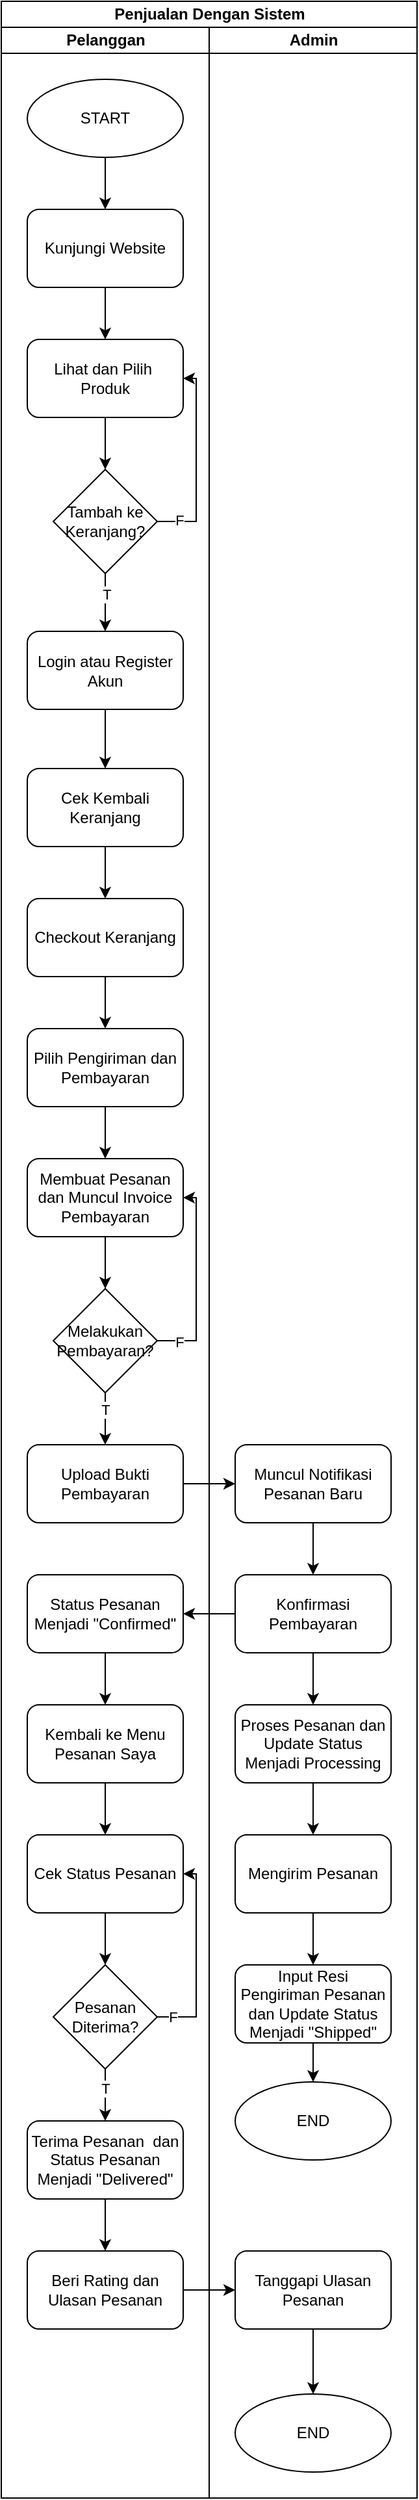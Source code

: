 <mxfile version="27.1.6">
  <diagram name="Page-1" id="dEgAFbbm4MSI8zrmwuXt">
    <mxGraphModel dx="976" dy="544" grid="1" gridSize="10" guides="1" tooltips="1" connect="1" arrows="1" fold="1" page="1" pageScale="1" pageWidth="827" pageHeight="1169" math="0" shadow="0">
      <root>
        <mxCell id="0" />
        <mxCell id="1" parent="0" />
        <mxCell id="hZe7DRyJ5SFJ-O_IEpeI-1" value="Penjualan Dengan Sistem" style="swimlane;childLayout=stackLayout;resizeParent=1;resizeParentMax=0;startSize=20;html=1;" parent="1" vertex="1">
          <mxGeometry x="230" y="40" width="320" height="1920" as="geometry" />
        </mxCell>
        <mxCell id="hZe7DRyJ5SFJ-O_IEpeI-2" value="Pelanggan" style="swimlane;startSize=20;html=1;" parent="hZe7DRyJ5SFJ-O_IEpeI-1" vertex="1">
          <mxGeometry y="20" width="160" height="1900" as="geometry" />
        </mxCell>
        <mxCell id="hZe7DRyJ5SFJ-O_IEpeI-7" style="edgeStyle=orthogonalEdgeStyle;rounded=0;orthogonalLoop=1;jettySize=auto;html=1;exitX=0.5;exitY=1;exitDx=0;exitDy=0;entryX=0.5;entryY=0;entryDx=0;entryDy=0;" parent="hZe7DRyJ5SFJ-O_IEpeI-2" source="hZe7DRyJ5SFJ-O_IEpeI-5" target="hZe7DRyJ5SFJ-O_IEpeI-6" edge="1">
          <mxGeometry relative="1" as="geometry" />
        </mxCell>
        <mxCell id="hZe7DRyJ5SFJ-O_IEpeI-5" value="START" style="ellipse;whiteSpace=wrap;html=1;" parent="hZe7DRyJ5SFJ-O_IEpeI-2" vertex="1">
          <mxGeometry x="20" y="40" width="120" height="60" as="geometry" />
        </mxCell>
        <mxCell id="hZe7DRyJ5SFJ-O_IEpeI-9" style="edgeStyle=orthogonalEdgeStyle;rounded=0;orthogonalLoop=1;jettySize=auto;html=1;exitX=0.5;exitY=1;exitDx=0;exitDy=0;entryX=0.5;entryY=0;entryDx=0;entryDy=0;" parent="hZe7DRyJ5SFJ-O_IEpeI-2" source="hZe7DRyJ5SFJ-O_IEpeI-6" target="hZe7DRyJ5SFJ-O_IEpeI-8" edge="1">
          <mxGeometry relative="1" as="geometry" />
        </mxCell>
        <mxCell id="hZe7DRyJ5SFJ-O_IEpeI-6" value="Kunjungi Website" style="rounded=1;whiteSpace=wrap;html=1;" parent="hZe7DRyJ5SFJ-O_IEpeI-2" vertex="1">
          <mxGeometry x="20.0" y="140" width="120" height="60" as="geometry" />
        </mxCell>
        <mxCell id="hZe7DRyJ5SFJ-O_IEpeI-14" style="edgeStyle=orthogonalEdgeStyle;rounded=0;orthogonalLoop=1;jettySize=auto;html=1;exitX=0.5;exitY=1;exitDx=0;exitDy=0;entryX=0.5;entryY=0;entryDx=0;entryDy=0;" parent="hZe7DRyJ5SFJ-O_IEpeI-2" source="hZe7DRyJ5SFJ-O_IEpeI-8" target="hZe7DRyJ5SFJ-O_IEpeI-12" edge="1">
          <mxGeometry relative="1" as="geometry" />
        </mxCell>
        <mxCell id="hZe7DRyJ5SFJ-O_IEpeI-8" value="Lihat dan Pilih&amp;nbsp; Produk" style="rounded=1;whiteSpace=wrap;html=1;" parent="hZe7DRyJ5SFJ-O_IEpeI-2" vertex="1">
          <mxGeometry x="20.0" y="240" width="120" height="60" as="geometry" />
        </mxCell>
        <mxCell id="hZe7DRyJ5SFJ-O_IEpeI-15" style="edgeStyle=orthogonalEdgeStyle;rounded=0;orthogonalLoop=1;jettySize=auto;html=1;exitX=0.5;exitY=1;exitDx=0;exitDy=0;" parent="hZe7DRyJ5SFJ-O_IEpeI-2" source="hZe7DRyJ5SFJ-O_IEpeI-12" target="hZe7DRyJ5SFJ-O_IEpeI-13" edge="1">
          <mxGeometry relative="1" as="geometry" />
        </mxCell>
        <mxCell id="hZe7DRyJ5SFJ-O_IEpeI-18" value="T" style="edgeLabel;html=1;align=center;verticalAlign=middle;resizable=0;points=[];" parent="hZe7DRyJ5SFJ-O_IEpeI-15" vertex="1" connectable="0">
          <mxGeometry x="-0.288" y="1" relative="1" as="geometry">
            <mxPoint as="offset" />
          </mxGeometry>
        </mxCell>
        <mxCell id="hZe7DRyJ5SFJ-O_IEpeI-16" style="edgeStyle=orthogonalEdgeStyle;rounded=0;orthogonalLoop=1;jettySize=auto;html=1;exitX=1;exitY=0.5;exitDx=0;exitDy=0;entryX=1;entryY=0.5;entryDx=0;entryDy=0;" parent="hZe7DRyJ5SFJ-O_IEpeI-2" source="hZe7DRyJ5SFJ-O_IEpeI-12" target="hZe7DRyJ5SFJ-O_IEpeI-8" edge="1">
          <mxGeometry relative="1" as="geometry">
            <Array as="points">
              <mxPoint x="150" y="380" />
              <mxPoint x="150" y="270" />
            </Array>
          </mxGeometry>
        </mxCell>
        <mxCell id="hZe7DRyJ5SFJ-O_IEpeI-17" value="F" style="edgeLabel;html=1;align=center;verticalAlign=middle;resizable=0;points=[];" parent="hZe7DRyJ5SFJ-O_IEpeI-16" vertex="1" connectable="0">
          <mxGeometry x="-0.777" y="1" relative="1" as="geometry">
            <mxPoint as="offset" />
          </mxGeometry>
        </mxCell>
        <mxCell id="hZe7DRyJ5SFJ-O_IEpeI-12" value="Tambah ke Keranjang?" style="rhombus;whiteSpace=wrap;html=1;" parent="hZe7DRyJ5SFJ-O_IEpeI-2" vertex="1">
          <mxGeometry x="40.0" y="340" width="80" height="80" as="geometry" />
        </mxCell>
        <mxCell id="hZe7DRyJ5SFJ-O_IEpeI-20" style="edgeStyle=orthogonalEdgeStyle;rounded=0;orthogonalLoop=1;jettySize=auto;html=1;exitX=0.5;exitY=1;exitDx=0;exitDy=0;entryX=0.5;entryY=0;entryDx=0;entryDy=0;" parent="hZe7DRyJ5SFJ-O_IEpeI-2" source="hZe7DRyJ5SFJ-O_IEpeI-13" target="hZe7DRyJ5SFJ-O_IEpeI-19" edge="1">
          <mxGeometry relative="1" as="geometry" />
        </mxCell>
        <mxCell id="hZe7DRyJ5SFJ-O_IEpeI-13" value="Login atau Register Akun" style="rounded=1;whiteSpace=wrap;html=1;" parent="hZe7DRyJ5SFJ-O_IEpeI-2" vertex="1">
          <mxGeometry x="20.0" y="464.5" width="120" height="60" as="geometry" />
        </mxCell>
        <mxCell id="hZe7DRyJ5SFJ-O_IEpeI-22" style="edgeStyle=orthogonalEdgeStyle;rounded=0;orthogonalLoop=1;jettySize=auto;html=1;exitX=0.5;exitY=1;exitDx=0;exitDy=0;" parent="hZe7DRyJ5SFJ-O_IEpeI-2" source="hZe7DRyJ5SFJ-O_IEpeI-19" target="hZe7DRyJ5SFJ-O_IEpeI-21" edge="1">
          <mxGeometry relative="1" as="geometry" />
        </mxCell>
        <mxCell id="hZe7DRyJ5SFJ-O_IEpeI-19" value="Cek Kembali Keranjang" style="rounded=1;whiteSpace=wrap;html=1;" parent="hZe7DRyJ5SFJ-O_IEpeI-2" vertex="1">
          <mxGeometry x="20.0" y="570" width="120" height="60" as="geometry" />
        </mxCell>
        <mxCell id="hZe7DRyJ5SFJ-O_IEpeI-24" style="edgeStyle=orthogonalEdgeStyle;rounded=0;orthogonalLoop=1;jettySize=auto;html=1;exitX=0.5;exitY=1;exitDx=0;exitDy=0;entryX=0.5;entryY=0;entryDx=0;entryDy=0;" parent="hZe7DRyJ5SFJ-O_IEpeI-2" source="hZe7DRyJ5SFJ-O_IEpeI-21" target="hZe7DRyJ5SFJ-O_IEpeI-23" edge="1">
          <mxGeometry relative="1" as="geometry" />
        </mxCell>
        <mxCell id="hZe7DRyJ5SFJ-O_IEpeI-21" value="Checkout Keranjang" style="rounded=1;whiteSpace=wrap;html=1;" parent="hZe7DRyJ5SFJ-O_IEpeI-2" vertex="1">
          <mxGeometry x="20.0" y="670" width="120" height="60" as="geometry" />
        </mxCell>
        <mxCell id="hZe7DRyJ5SFJ-O_IEpeI-26" style="edgeStyle=orthogonalEdgeStyle;rounded=0;orthogonalLoop=1;jettySize=auto;html=1;exitX=0.5;exitY=1;exitDx=0;exitDy=0;entryX=0.5;entryY=0;entryDx=0;entryDy=0;" parent="hZe7DRyJ5SFJ-O_IEpeI-2" source="hZe7DRyJ5SFJ-O_IEpeI-23" target="hZe7DRyJ5SFJ-O_IEpeI-25" edge="1">
          <mxGeometry relative="1" as="geometry" />
        </mxCell>
        <mxCell id="hZe7DRyJ5SFJ-O_IEpeI-23" value="Pilih Pengiriman dan Pembayaran" style="rounded=1;whiteSpace=wrap;html=1;" parent="hZe7DRyJ5SFJ-O_IEpeI-2" vertex="1">
          <mxGeometry x="20.0" y="770" width="120" height="60" as="geometry" />
        </mxCell>
        <mxCell id="hZe7DRyJ5SFJ-O_IEpeI-28" style="edgeStyle=orthogonalEdgeStyle;rounded=0;orthogonalLoop=1;jettySize=auto;html=1;exitX=0.5;exitY=1;exitDx=0;exitDy=0;entryX=0.5;entryY=0;entryDx=0;entryDy=0;" parent="hZe7DRyJ5SFJ-O_IEpeI-2" source="hZe7DRyJ5SFJ-O_IEpeI-25" target="hZe7DRyJ5SFJ-O_IEpeI-27" edge="1">
          <mxGeometry relative="1" as="geometry" />
        </mxCell>
        <mxCell id="hZe7DRyJ5SFJ-O_IEpeI-25" value="Membuat Pesanan dan Muncul Invoice Pembayaran" style="rounded=1;whiteSpace=wrap;html=1;" parent="hZe7DRyJ5SFJ-O_IEpeI-2" vertex="1">
          <mxGeometry x="20.0" y="870" width="120" height="60" as="geometry" />
        </mxCell>
        <mxCell id="hZe7DRyJ5SFJ-O_IEpeI-30" style="edgeStyle=orthogonalEdgeStyle;rounded=0;orthogonalLoop=1;jettySize=auto;html=1;exitX=0.5;exitY=1;exitDx=0;exitDy=0;" parent="hZe7DRyJ5SFJ-O_IEpeI-2" source="hZe7DRyJ5SFJ-O_IEpeI-27" target="hZe7DRyJ5SFJ-O_IEpeI-29" edge="1">
          <mxGeometry relative="1" as="geometry" />
        </mxCell>
        <mxCell id="hZe7DRyJ5SFJ-O_IEpeI-33" value="T" style="edgeLabel;html=1;align=center;verticalAlign=middle;resizable=0;points=[];" parent="hZe7DRyJ5SFJ-O_IEpeI-30" vertex="1" connectable="0">
          <mxGeometry x="-0.361" relative="1" as="geometry">
            <mxPoint as="offset" />
          </mxGeometry>
        </mxCell>
        <mxCell id="hZe7DRyJ5SFJ-O_IEpeI-31" style="edgeStyle=orthogonalEdgeStyle;rounded=0;orthogonalLoop=1;jettySize=auto;html=1;exitX=1;exitY=0.5;exitDx=0;exitDy=0;entryX=1;entryY=0.5;entryDx=0;entryDy=0;" parent="hZe7DRyJ5SFJ-O_IEpeI-2" source="hZe7DRyJ5SFJ-O_IEpeI-27" target="hZe7DRyJ5SFJ-O_IEpeI-25" edge="1">
          <mxGeometry relative="1" as="geometry">
            <Array as="points">
              <mxPoint x="150" y="1010" />
              <mxPoint x="150" y="900" />
            </Array>
          </mxGeometry>
        </mxCell>
        <mxCell id="hZe7DRyJ5SFJ-O_IEpeI-32" value="F" style="edgeLabel;html=1;align=center;verticalAlign=middle;resizable=0;points=[];" parent="hZe7DRyJ5SFJ-O_IEpeI-31" vertex="1" connectable="0">
          <mxGeometry x="-0.777" y="-1" relative="1" as="geometry">
            <mxPoint as="offset" />
          </mxGeometry>
        </mxCell>
        <mxCell id="hZe7DRyJ5SFJ-O_IEpeI-27" value="Melakukan Pembayaran?" style="rhombus;whiteSpace=wrap;html=1;" parent="hZe7DRyJ5SFJ-O_IEpeI-2" vertex="1">
          <mxGeometry x="40.0" y="970" width="80" height="80" as="geometry" />
        </mxCell>
        <mxCell id="hZe7DRyJ5SFJ-O_IEpeI-29" value="Upload Bukti Pembayaran" style="rounded=1;whiteSpace=wrap;html=1;" parent="hZe7DRyJ5SFJ-O_IEpeI-2" vertex="1">
          <mxGeometry x="20.0" y="1090" width="120" height="60" as="geometry" />
        </mxCell>
        <mxCell id="hZe7DRyJ5SFJ-O_IEpeI-41" style="edgeStyle=orthogonalEdgeStyle;rounded=0;orthogonalLoop=1;jettySize=auto;html=1;exitX=0.5;exitY=1;exitDx=0;exitDy=0;entryX=0.5;entryY=0;entryDx=0;entryDy=0;" parent="hZe7DRyJ5SFJ-O_IEpeI-2" source="hZe7DRyJ5SFJ-O_IEpeI-38" target="hZe7DRyJ5SFJ-O_IEpeI-40" edge="1">
          <mxGeometry relative="1" as="geometry" />
        </mxCell>
        <mxCell id="hZe7DRyJ5SFJ-O_IEpeI-38" value="Status Pesanan Menjadi &quot;Confirmed&quot;" style="rounded=1;whiteSpace=wrap;html=1;" parent="hZe7DRyJ5SFJ-O_IEpeI-2" vertex="1">
          <mxGeometry x="20.0" y="1190" width="120" height="60" as="geometry" />
        </mxCell>
        <mxCell id="hZe7DRyJ5SFJ-O_IEpeI-43" style="edgeStyle=orthogonalEdgeStyle;rounded=0;orthogonalLoop=1;jettySize=auto;html=1;exitX=0.5;exitY=1;exitDx=0;exitDy=0;entryX=0.5;entryY=0;entryDx=0;entryDy=0;" parent="hZe7DRyJ5SFJ-O_IEpeI-2" source="hZe7DRyJ5SFJ-O_IEpeI-40" target="hZe7DRyJ5SFJ-O_IEpeI-42" edge="1">
          <mxGeometry relative="1" as="geometry" />
        </mxCell>
        <mxCell id="hZe7DRyJ5SFJ-O_IEpeI-40" value="Kembali ke Menu Pesanan Saya" style="rounded=1;whiteSpace=wrap;html=1;" parent="hZe7DRyJ5SFJ-O_IEpeI-2" vertex="1">
          <mxGeometry x="20.0" y="1290" width="120" height="60" as="geometry" />
        </mxCell>
        <mxCell id="hZe7DRyJ5SFJ-O_IEpeI-51" value="" style="edgeStyle=orthogonalEdgeStyle;rounded=0;orthogonalLoop=1;jettySize=auto;html=1;" parent="hZe7DRyJ5SFJ-O_IEpeI-2" source="hZe7DRyJ5SFJ-O_IEpeI-42" target="hZe7DRyJ5SFJ-O_IEpeI-50" edge="1">
          <mxGeometry relative="1" as="geometry" />
        </mxCell>
        <mxCell id="hZe7DRyJ5SFJ-O_IEpeI-42" value="Cek Status Pesanan" style="rounded=1;whiteSpace=wrap;html=1;" parent="hZe7DRyJ5SFJ-O_IEpeI-2" vertex="1">
          <mxGeometry x="20.0" y="1390" width="120" height="60" as="geometry" />
        </mxCell>
        <mxCell id="hZe7DRyJ5SFJ-O_IEpeI-53" value="" style="edgeStyle=orthogonalEdgeStyle;rounded=0;orthogonalLoop=1;jettySize=auto;html=1;" parent="hZe7DRyJ5SFJ-O_IEpeI-2" source="hZe7DRyJ5SFJ-O_IEpeI-50" target="hZe7DRyJ5SFJ-O_IEpeI-52" edge="1">
          <mxGeometry relative="1" as="geometry" />
        </mxCell>
        <mxCell id="hZe7DRyJ5SFJ-O_IEpeI-56" value="T" style="edgeLabel;html=1;align=center;verticalAlign=middle;resizable=0;points=[];" parent="hZe7DRyJ5SFJ-O_IEpeI-53" vertex="1" connectable="0">
          <mxGeometry x="-0.285" relative="1" as="geometry">
            <mxPoint as="offset" />
          </mxGeometry>
        </mxCell>
        <mxCell id="hZe7DRyJ5SFJ-O_IEpeI-54" style="edgeStyle=orthogonalEdgeStyle;rounded=0;orthogonalLoop=1;jettySize=auto;html=1;exitX=1;exitY=0.5;exitDx=0;exitDy=0;entryX=1;entryY=0.5;entryDx=0;entryDy=0;" parent="hZe7DRyJ5SFJ-O_IEpeI-2" source="hZe7DRyJ5SFJ-O_IEpeI-50" target="hZe7DRyJ5SFJ-O_IEpeI-42" edge="1">
          <mxGeometry relative="1" as="geometry">
            <Array as="points">
              <mxPoint x="150" y="1530" />
              <mxPoint x="150" y="1420" />
            </Array>
          </mxGeometry>
        </mxCell>
        <mxCell id="hZe7DRyJ5SFJ-O_IEpeI-55" value="F" style="edgeLabel;html=1;align=center;verticalAlign=middle;resizable=0;points=[];" parent="hZe7DRyJ5SFJ-O_IEpeI-54" vertex="1" connectable="0">
          <mxGeometry x="-0.839" relative="1" as="geometry">
            <mxPoint as="offset" />
          </mxGeometry>
        </mxCell>
        <mxCell id="hZe7DRyJ5SFJ-O_IEpeI-50" value="Pesanan Diterima?" style="rhombus;whiteSpace=wrap;html=1;" parent="hZe7DRyJ5SFJ-O_IEpeI-2" vertex="1">
          <mxGeometry x="40.0" y="1490" width="80" height="80" as="geometry" />
        </mxCell>
        <mxCell id="hZe7DRyJ5SFJ-O_IEpeI-58" value="" style="edgeStyle=orthogonalEdgeStyle;rounded=0;orthogonalLoop=1;jettySize=auto;html=1;" parent="hZe7DRyJ5SFJ-O_IEpeI-2" source="hZe7DRyJ5SFJ-O_IEpeI-52" target="hZe7DRyJ5SFJ-O_IEpeI-57" edge="1">
          <mxGeometry relative="1" as="geometry" />
        </mxCell>
        <mxCell id="hZe7DRyJ5SFJ-O_IEpeI-52" value="Terima Pesanan&amp;nbsp;&amp;nbsp;dan Status Pesanan Menjadi &quot;Delivered&quot;" style="rounded=1;whiteSpace=wrap;html=1;" parent="hZe7DRyJ5SFJ-O_IEpeI-2" vertex="1">
          <mxGeometry x="20.0" y="1610" width="120" height="60" as="geometry" />
        </mxCell>
        <mxCell id="hZe7DRyJ5SFJ-O_IEpeI-57" value="Beri Rating dan Ulasan Pesanan" style="rounded=1;whiteSpace=wrap;html=1;" parent="hZe7DRyJ5SFJ-O_IEpeI-2" vertex="1">
          <mxGeometry x="20.0" y="1710" width="120" height="60" as="geometry" />
        </mxCell>
        <mxCell id="hZe7DRyJ5SFJ-O_IEpeI-3" value="Admin" style="swimlane;startSize=20;html=1;" parent="hZe7DRyJ5SFJ-O_IEpeI-1" vertex="1">
          <mxGeometry x="160" y="20" width="160" height="1900" as="geometry" />
        </mxCell>
        <mxCell id="hZe7DRyJ5SFJ-O_IEpeI-37" style="edgeStyle=orthogonalEdgeStyle;rounded=0;orthogonalLoop=1;jettySize=auto;html=1;exitX=0.5;exitY=1;exitDx=0;exitDy=0;entryX=0.5;entryY=0;entryDx=0;entryDy=0;" parent="hZe7DRyJ5SFJ-O_IEpeI-3" source="hZe7DRyJ5SFJ-O_IEpeI-34" target="hZe7DRyJ5SFJ-O_IEpeI-36" edge="1">
          <mxGeometry relative="1" as="geometry" />
        </mxCell>
        <mxCell id="hZe7DRyJ5SFJ-O_IEpeI-34" value="Muncul Notifikasi Pesanan Baru" style="rounded=1;whiteSpace=wrap;html=1;" parent="hZe7DRyJ5SFJ-O_IEpeI-3" vertex="1">
          <mxGeometry x="20.0" y="1090" width="120" height="60" as="geometry" />
        </mxCell>
        <mxCell id="hZe7DRyJ5SFJ-O_IEpeI-45" value="" style="edgeStyle=orthogonalEdgeStyle;rounded=0;orthogonalLoop=1;jettySize=auto;html=1;" parent="hZe7DRyJ5SFJ-O_IEpeI-3" source="hZe7DRyJ5SFJ-O_IEpeI-36" target="hZe7DRyJ5SFJ-O_IEpeI-44" edge="1">
          <mxGeometry relative="1" as="geometry" />
        </mxCell>
        <mxCell id="hZe7DRyJ5SFJ-O_IEpeI-36" value="Konfirmasi Pembayaran" style="rounded=1;whiteSpace=wrap;html=1;" parent="hZe7DRyJ5SFJ-O_IEpeI-3" vertex="1">
          <mxGeometry x="20.0" y="1190" width="120" height="60" as="geometry" />
        </mxCell>
        <mxCell id="hZe7DRyJ5SFJ-O_IEpeI-47" style="edgeStyle=orthogonalEdgeStyle;rounded=0;orthogonalLoop=1;jettySize=auto;html=1;exitX=0.5;exitY=1;exitDx=0;exitDy=0;entryX=0.5;entryY=0;entryDx=0;entryDy=0;" parent="hZe7DRyJ5SFJ-O_IEpeI-3" source="hZe7DRyJ5SFJ-O_IEpeI-44" target="hZe7DRyJ5SFJ-O_IEpeI-46" edge="1">
          <mxGeometry relative="1" as="geometry" />
        </mxCell>
        <mxCell id="hZe7DRyJ5SFJ-O_IEpeI-44" value="Proses Pesanan dan Update Status Menjadi Processing" style="rounded=1;whiteSpace=wrap;html=1;" parent="hZe7DRyJ5SFJ-O_IEpeI-3" vertex="1">
          <mxGeometry x="20.0" y="1290" width="120" height="60" as="geometry" />
        </mxCell>
        <mxCell id="hZe7DRyJ5SFJ-O_IEpeI-49" value="" style="edgeStyle=orthogonalEdgeStyle;rounded=0;orthogonalLoop=1;jettySize=auto;html=1;" parent="hZe7DRyJ5SFJ-O_IEpeI-3" source="hZe7DRyJ5SFJ-O_IEpeI-46" target="hZe7DRyJ5SFJ-O_IEpeI-48" edge="1">
          <mxGeometry relative="1" as="geometry" />
        </mxCell>
        <mxCell id="hZe7DRyJ5SFJ-O_IEpeI-46" value="Mengirim Pesanan" style="rounded=1;whiteSpace=wrap;html=1;" parent="hZe7DRyJ5SFJ-O_IEpeI-3" vertex="1">
          <mxGeometry x="20.0" y="1390" width="120" height="60" as="geometry" />
        </mxCell>
        <mxCell id="hZe7DRyJ5SFJ-O_IEpeI-63" style="edgeStyle=orthogonalEdgeStyle;rounded=0;orthogonalLoop=1;jettySize=auto;html=1;exitX=0.5;exitY=1;exitDx=0;exitDy=0;entryX=0.5;entryY=0;entryDx=0;entryDy=0;" parent="hZe7DRyJ5SFJ-O_IEpeI-3" source="hZe7DRyJ5SFJ-O_IEpeI-48" target="hZe7DRyJ5SFJ-O_IEpeI-62" edge="1">
          <mxGeometry relative="1" as="geometry" />
        </mxCell>
        <mxCell id="hZe7DRyJ5SFJ-O_IEpeI-48" value="Input Resi Pengiriman Pesanan dan Update Status Menjadi &quot;Shipped&quot;" style="rounded=1;whiteSpace=wrap;html=1;" parent="hZe7DRyJ5SFJ-O_IEpeI-3" vertex="1">
          <mxGeometry x="20.0" y="1490" width="120" height="60" as="geometry" />
        </mxCell>
        <mxCell id="hZe7DRyJ5SFJ-O_IEpeI-65" value="" style="edgeStyle=orthogonalEdgeStyle;rounded=0;orthogonalLoop=1;jettySize=auto;html=1;" parent="hZe7DRyJ5SFJ-O_IEpeI-3" source="hZe7DRyJ5SFJ-O_IEpeI-59" target="hZe7DRyJ5SFJ-O_IEpeI-64" edge="1">
          <mxGeometry relative="1" as="geometry" />
        </mxCell>
        <mxCell id="hZe7DRyJ5SFJ-O_IEpeI-59" value="Tanggapi Ulasan Pesanan" style="rounded=1;whiteSpace=wrap;html=1;" parent="hZe7DRyJ5SFJ-O_IEpeI-3" vertex="1">
          <mxGeometry x="20.0" y="1710" width="120" height="60" as="geometry" />
        </mxCell>
        <mxCell id="hZe7DRyJ5SFJ-O_IEpeI-62" value="END" style="ellipse;whiteSpace=wrap;html=1;" parent="hZe7DRyJ5SFJ-O_IEpeI-3" vertex="1">
          <mxGeometry x="20.0" y="1580" width="120" height="60" as="geometry" />
        </mxCell>
        <mxCell id="hZe7DRyJ5SFJ-O_IEpeI-64" value="END" style="ellipse;whiteSpace=wrap;html=1;" parent="hZe7DRyJ5SFJ-O_IEpeI-3" vertex="1">
          <mxGeometry x="20.0" y="1820" width="120" height="60" as="geometry" />
        </mxCell>
        <mxCell id="hZe7DRyJ5SFJ-O_IEpeI-35" style="edgeStyle=orthogonalEdgeStyle;rounded=0;orthogonalLoop=1;jettySize=auto;html=1;exitX=1;exitY=0.5;exitDx=0;exitDy=0;entryX=0;entryY=0.5;entryDx=0;entryDy=0;" parent="hZe7DRyJ5SFJ-O_IEpeI-1" source="hZe7DRyJ5SFJ-O_IEpeI-29" target="hZe7DRyJ5SFJ-O_IEpeI-34" edge="1">
          <mxGeometry relative="1" as="geometry" />
        </mxCell>
        <mxCell id="hZe7DRyJ5SFJ-O_IEpeI-39" style="edgeStyle=orthogonalEdgeStyle;rounded=0;orthogonalLoop=1;jettySize=auto;html=1;exitX=0;exitY=0.5;exitDx=0;exitDy=0;entryX=1;entryY=0.5;entryDx=0;entryDy=0;" parent="hZe7DRyJ5SFJ-O_IEpeI-1" source="hZe7DRyJ5SFJ-O_IEpeI-36" target="hZe7DRyJ5SFJ-O_IEpeI-38" edge="1">
          <mxGeometry relative="1" as="geometry" />
        </mxCell>
        <mxCell id="hZe7DRyJ5SFJ-O_IEpeI-60" style="edgeStyle=orthogonalEdgeStyle;rounded=0;orthogonalLoop=1;jettySize=auto;html=1;exitX=1;exitY=0.5;exitDx=0;exitDy=0;entryX=0;entryY=0.5;entryDx=0;entryDy=0;" parent="hZe7DRyJ5SFJ-O_IEpeI-1" source="hZe7DRyJ5SFJ-O_IEpeI-57" target="hZe7DRyJ5SFJ-O_IEpeI-59" edge="1">
          <mxGeometry relative="1" as="geometry" />
        </mxCell>
      </root>
    </mxGraphModel>
  </diagram>
</mxfile>
